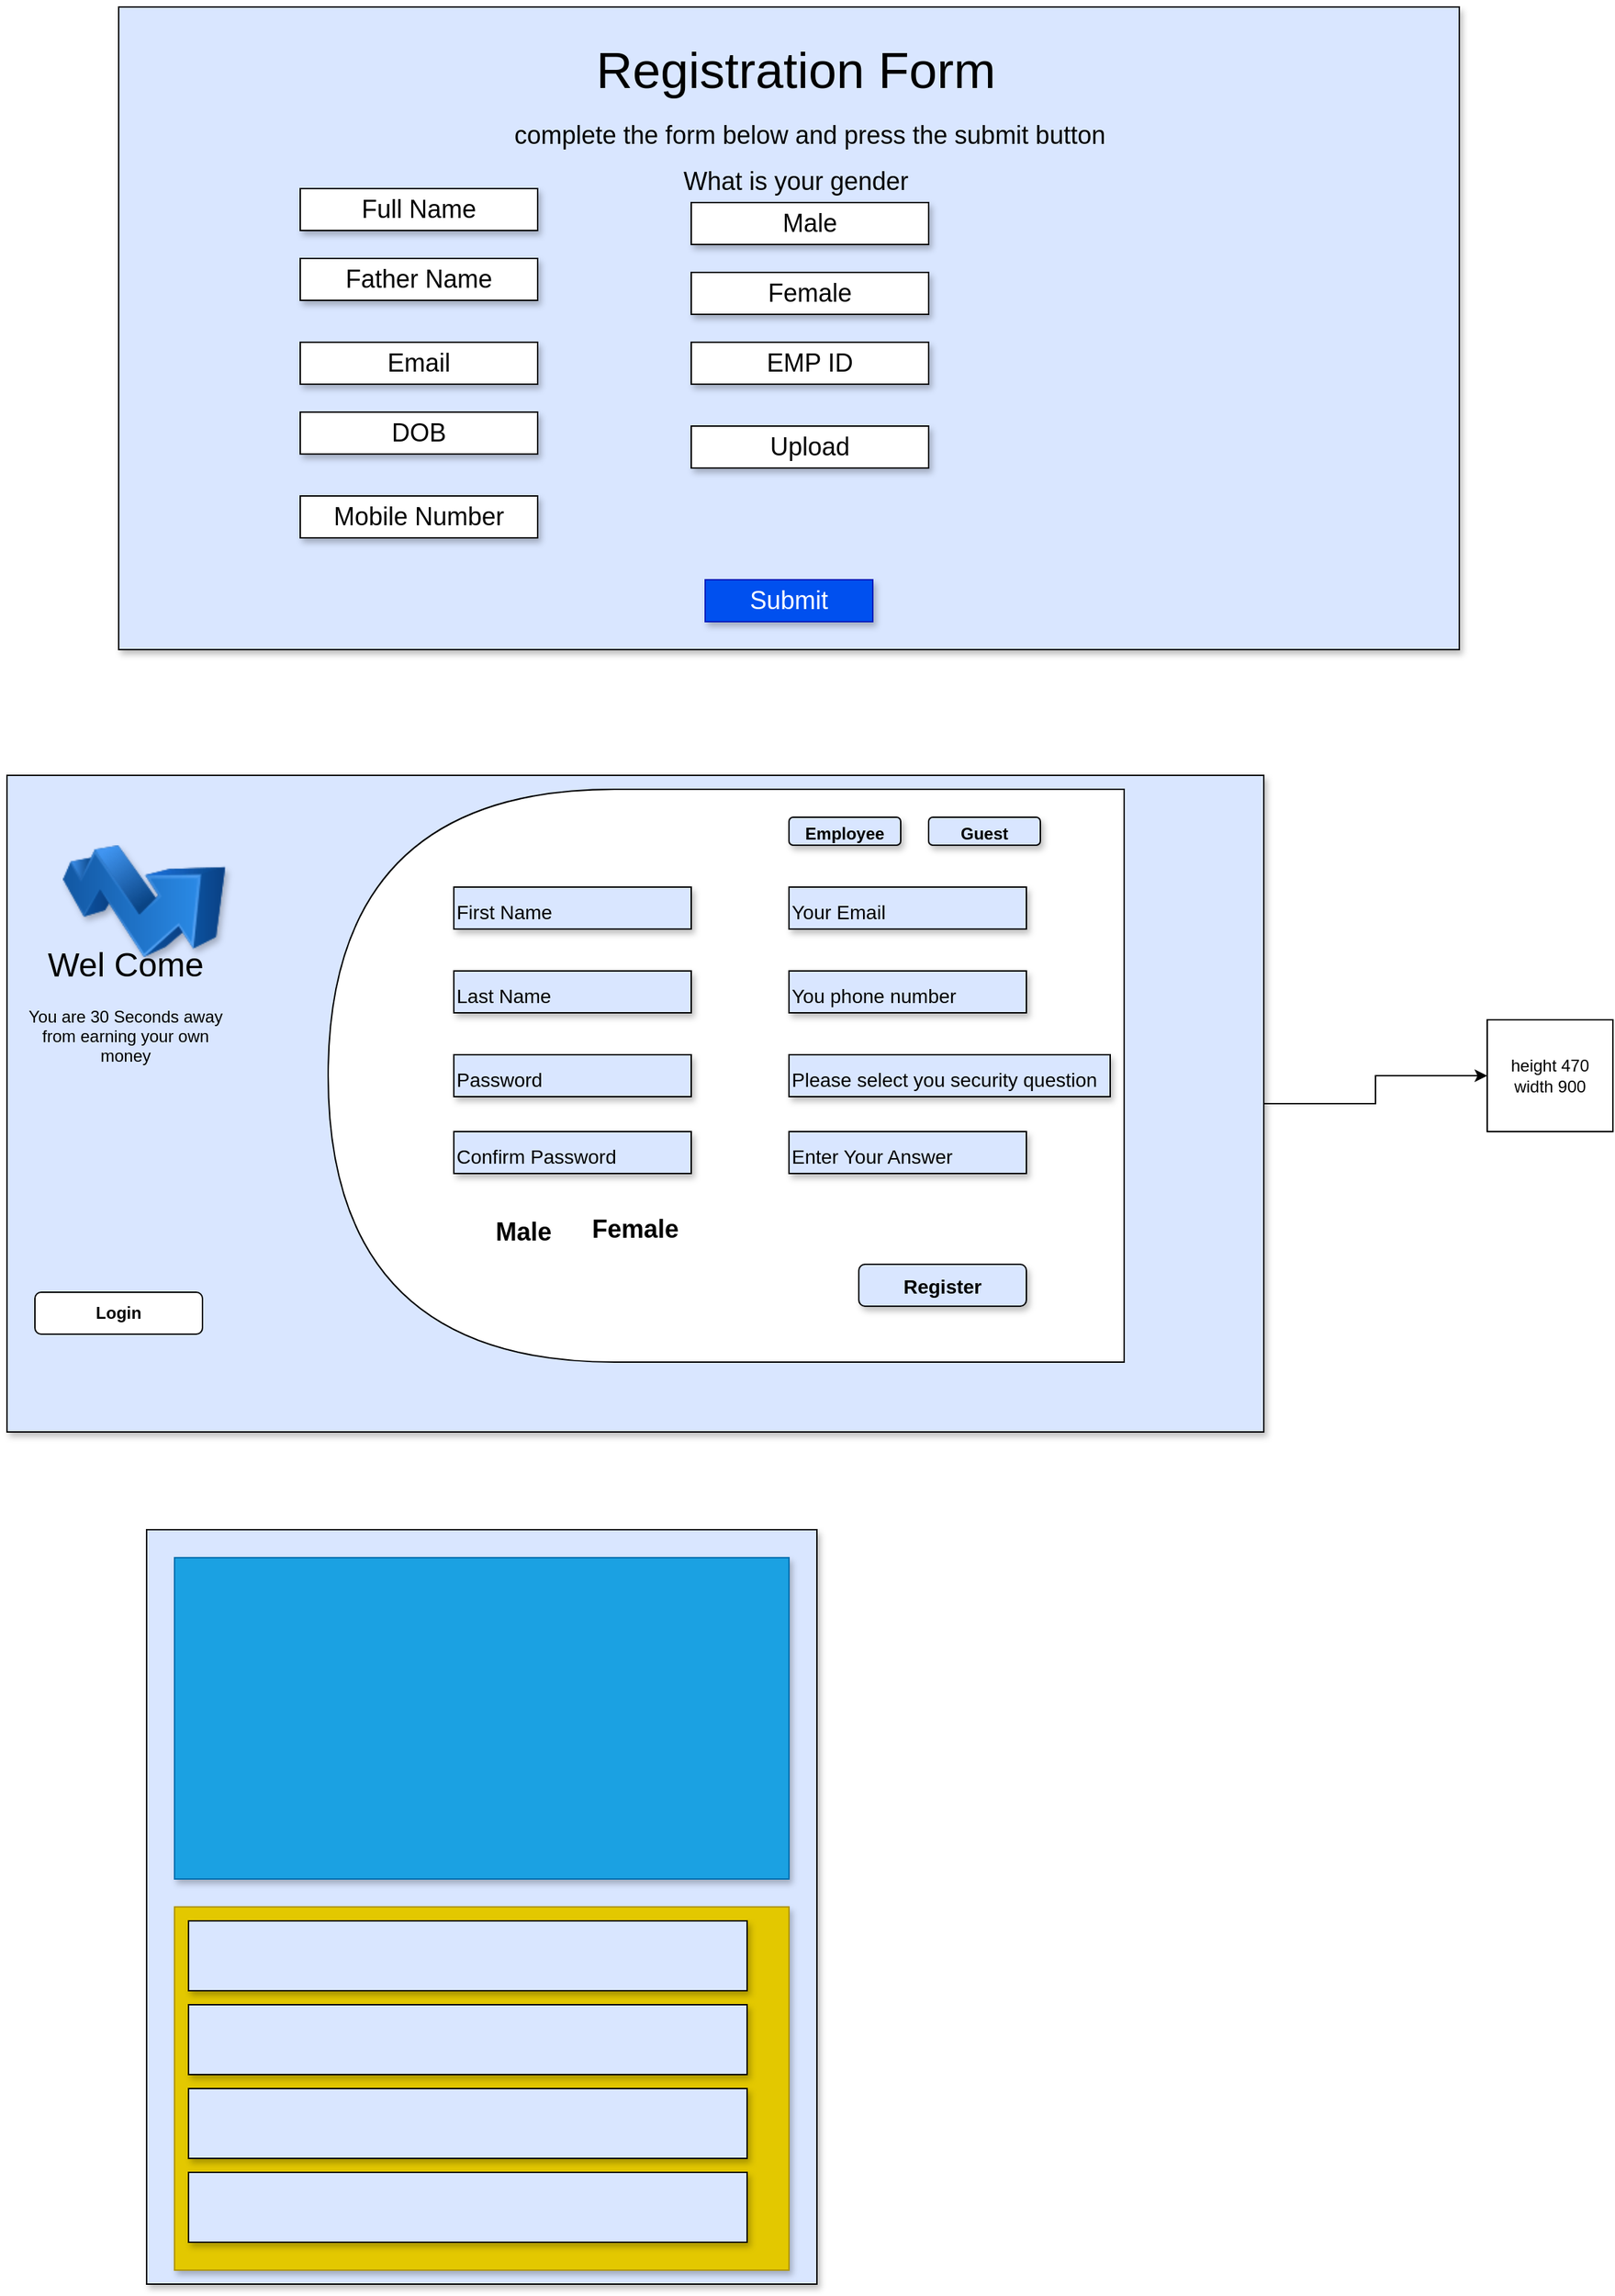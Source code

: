 <mxfile version="20.2.3" type="github">
  <diagram id="tqWKiF_mVkQg2hHP5tWX" name="Page-1">
    <mxGraphModel dx="1483" dy="2970" grid="1" gridSize="10" guides="1" tooltips="1" connect="1" arrows="1" fold="1" page="1" pageScale="1" pageWidth="850" pageHeight="1100" math="0" shadow="0">
      <root>
        <mxCell id="0" />
        <mxCell id="1" parent="0" />
        <mxCell id="WT8WQhDRmalhLqfulZDc-3" value="" style="edgeStyle=orthogonalEdgeStyle;rounded=0;orthogonalLoop=1;jettySize=auto;html=1;" parent="1" source="WT8WQhDRmalhLqfulZDc-1" target="WT8WQhDRmalhLqfulZDc-2" edge="1">
          <mxGeometry relative="1" as="geometry" />
        </mxCell>
        <mxCell id="WT8WQhDRmalhLqfulZDc-1" value="" style="rounded=0;whiteSpace=wrap;html=1;fillColor=#D9E6FF;shadow=1;" parent="1" vertex="1">
          <mxGeometry x="70" y="-1640" width="900" height="470" as="geometry" />
        </mxCell>
        <mxCell id="WT8WQhDRmalhLqfulZDc-2" value="height 470&lt;br&gt;width 900" style="rounded=0;whiteSpace=wrap;html=1;" parent="1" vertex="1">
          <mxGeometry x="1130" y="-1465" width="90" height="80" as="geometry" />
        </mxCell>
        <mxCell id="WT8WQhDRmalhLqfulZDc-5" value="&lt;b&gt;Login&lt;/b&gt;" style="rounded=1;whiteSpace=wrap;html=1;" parent="1" vertex="1">
          <mxGeometry x="90" y="-1270" width="120" height="30" as="geometry" />
        </mxCell>
        <mxCell id="WT8WQhDRmalhLqfulZDc-7" value="" style="shape=delay;whiteSpace=wrap;html=1;rotation=-180;" parent="1" vertex="1">
          <mxGeometry x="300" y="-1630" width="570" height="410" as="geometry" />
        </mxCell>
        <mxCell id="WT8WQhDRmalhLqfulZDc-8" value="&lt;font style=&quot;font-size: 24px;&quot;&gt;Wel Come&lt;br&gt;&lt;/font&gt;&lt;br&gt;You are 30 Seconds away from earning your own money" style="text;html=1;strokeColor=none;fillColor=none;align=center;verticalAlign=middle;whiteSpace=wrap;rounded=0;" parent="1" vertex="1">
          <mxGeometry x="80" y="-1550" width="150" height="150" as="geometry" />
        </mxCell>
        <mxCell id="WT8WQhDRmalhLqfulZDc-9" value="&lt;font style=&quot;font-size: 14px;&quot;&gt;First Name&lt;/font&gt;" style="rounded=0;whiteSpace=wrap;html=1;shadow=1;fontSize=24;fillColor=#D9E6FF;align=left;" parent="1" vertex="1">
          <mxGeometry x="390" y="-1560" width="170" height="30" as="geometry" />
        </mxCell>
        <mxCell id="WT8WQhDRmalhLqfulZDc-10" value="&lt;font style=&quot;font-size: 14px;&quot;&gt;Last Name&lt;/font&gt;" style="rounded=0;whiteSpace=wrap;html=1;shadow=1;fontSize=24;fillColor=#D9E6FF;align=left;" parent="1" vertex="1">
          <mxGeometry x="390" y="-1500" width="170" height="30" as="geometry" />
        </mxCell>
        <mxCell id="WT8WQhDRmalhLqfulZDc-11" value="&lt;font style=&quot;font-size: 14px;&quot;&gt;Your Email&lt;/font&gt;" style="rounded=0;whiteSpace=wrap;html=1;shadow=1;fontSize=24;fillColor=#D9E6FF;align=left;" parent="1" vertex="1">
          <mxGeometry x="630" y="-1560" width="170" height="30" as="geometry" />
        </mxCell>
        <mxCell id="WT8WQhDRmalhLqfulZDc-12" value="&lt;font style=&quot;font-size: 14px;&quot;&gt;You phone number&lt;/font&gt;" style="rounded=0;whiteSpace=wrap;html=1;shadow=1;fontSize=24;fillColor=#D9E6FF;align=left;" parent="1" vertex="1">
          <mxGeometry x="630" y="-1500" width="170" height="30" as="geometry" />
        </mxCell>
        <mxCell id="WT8WQhDRmalhLqfulZDc-13" value="&lt;font style=&quot;font-size: 14px;&quot;&gt;Password&lt;/font&gt;" style="rounded=0;whiteSpace=wrap;html=1;shadow=1;fontSize=24;fillColor=#D9E6FF;align=left;" parent="1" vertex="1">
          <mxGeometry x="390" y="-1440" width="170" height="30" as="geometry" />
        </mxCell>
        <mxCell id="WT8WQhDRmalhLqfulZDc-14" value="&lt;font style=&quot;font-size: 14px;&quot;&gt;Please select you security question&lt;/font&gt;" style="rounded=0;whiteSpace=wrap;html=1;shadow=1;fontSize=24;fillColor=#D9E6FF;align=left;" parent="1" vertex="1">
          <mxGeometry x="630" y="-1440" width="230" height="30" as="geometry" />
        </mxCell>
        <mxCell id="WT8WQhDRmalhLqfulZDc-15" value="&lt;font style=&quot;font-size: 14px;&quot;&gt;Confirm Password&lt;/font&gt;" style="rounded=0;whiteSpace=wrap;html=1;shadow=1;fontSize=24;fillColor=#D9E6FF;align=left;" parent="1" vertex="1">
          <mxGeometry x="390" y="-1385" width="170" height="30" as="geometry" />
        </mxCell>
        <mxCell id="WT8WQhDRmalhLqfulZDc-16" value="&lt;font style=&quot;font-size: 14px;&quot;&gt;Enter Your Answer&lt;/font&gt;" style="rounded=0;whiteSpace=wrap;html=1;shadow=1;fontSize=24;fillColor=#D9E6FF;align=left;" parent="1" vertex="1">
          <mxGeometry x="630" y="-1385" width="170" height="30" as="geometry" />
        </mxCell>
        <mxCell id="WT8WQhDRmalhLqfulZDc-17" value="&lt;font style=&quot;font-size: 18px;&quot;&gt;&lt;b&gt;Male&lt;/b&gt;&lt;/font&gt;" style="text;html=1;strokeColor=none;fillColor=none;align=center;verticalAlign=middle;whiteSpace=wrap;rounded=0;shadow=1;fontSize=24;" parent="1" vertex="1">
          <mxGeometry x="410" y="-1330" width="60" height="30" as="geometry" />
        </mxCell>
        <mxCell id="WT8WQhDRmalhLqfulZDc-18" value="&lt;b&gt;Female&lt;/b&gt;" style="text;html=1;strokeColor=none;fillColor=none;align=center;verticalAlign=middle;whiteSpace=wrap;rounded=0;shadow=1;fontSize=18;" parent="1" vertex="1">
          <mxGeometry x="490" y="-1330" width="60" height="30" as="geometry" />
        </mxCell>
        <mxCell id="WT8WQhDRmalhLqfulZDc-19" value="&lt;b&gt;&lt;font style=&quot;font-size: 14px;&quot;&gt;Register&lt;/font&gt;&lt;/b&gt;" style="rounded=1;whiteSpace=wrap;html=1;shadow=1;fontSize=18;fillColor=#D9E6FF;" parent="1" vertex="1">
          <mxGeometry x="680" y="-1290" width="120" height="30" as="geometry" />
        </mxCell>
        <mxCell id="WT8WQhDRmalhLqfulZDc-20" value="" style="image;html=1;image=img/lib/clip_art/finance/Stock_Up_128x128.png;shadow=1;fontSize=18;fillColor=#D9E6FF;" parent="1" vertex="1">
          <mxGeometry x="110" y="-1590" width="117" height="80" as="geometry" />
        </mxCell>
        <mxCell id="WT8WQhDRmalhLqfulZDc-22" value="&lt;font style=&quot;font-size: 12px;&quot;&gt;&lt;b style=&quot;&quot;&gt;Employee&lt;/b&gt;&lt;/font&gt;" style="rounded=1;whiteSpace=wrap;html=1;shadow=1;fontSize=18;fillColor=#D9E6FF;align=center;" parent="1" vertex="1">
          <mxGeometry x="630" y="-1610" width="80" height="20" as="geometry" />
        </mxCell>
        <mxCell id="WT8WQhDRmalhLqfulZDc-24" value="&lt;font style=&quot;font-size: 12px;&quot;&gt;&lt;b style=&quot;&quot;&gt;Guest&lt;/b&gt;&lt;/font&gt;" style="rounded=1;whiteSpace=wrap;html=1;shadow=1;fontSize=18;fillColor=#D9E6FF;align=center;" parent="1" vertex="1">
          <mxGeometry x="730" y="-1610" width="80" height="20" as="geometry" />
        </mxCell>
        <mxCell id="DrbF5xAi_hMmKWuLy3JI-3" value="" style="rounded=0;whiteSpace=wrap;html=1;shadow=1;fontSize=12;fillColor=#D9E6FF;" vertex="1" parent="1">
          <mxGeometry x="150" y="-2190" width="960" height="460" as="geometry" />
        </mxCell>
        <mxCell id="DrbF5xAi_hMmKWuLy3JI-7" value="Registration Form" style="text;html=1;strokeColor=none;fillColor=none;align=center;verticalAlign=middle;whiteSpace=wrap;rounded=0;shadow=1;fontSize=36;" vertex="1" parent="1">
          <mxGeometry x="450" y="-2170" width="370" height="50" as="geometry" />
        </mxCell>
        <mxCell id="DrbF5xAi_hMmKWuLy3JI-8" value="&lt;font style=&quot;font-size: 18px;&quot;&gt;complete the form below and press the submit button&lt;/font&gt;" style="text;html=1;strokeColor=none;fillColor=none;align=center;verticalAlign=middle;whiteSpace=wrap;rounded=0;shadow=1;fontSize=36;" vertex="1" parent="1">
          <mxGeometry x="350" y="-2120" width="590" height="30" as="geometry" />
        </mxCell>
        <mxCell id="DrbF5xAi_hMmKWuLy3JI-9" style="edgeStyle=orthogonalEdgeStyle;rounded=0;orthogonalLoop=1;jettySize=auto;html=1;exitX=0.5;exitY=1;exitDx=0;exitDy=0;fontSize=18;" edge="1" parent="1" source="DrbF5xAi_hMmKWuLy3JI-8" target="DrbF5xAi_hMmKWuLy3JI-8">
          <mxGeometry relative="1" as="geometry" />
        </mxCell>
        <mxCell id="DrbF5xAi_hMmKWuLy3JI-10" value="Full Name" style="rounded=0;whiteSpace=wrap;html=1;shadow=1;fontSize=18;" vertex="1" parent="1">
          <mxGeometry x="280" y="-2060" width="170" height="30" as="geometry" />
        </mxCell>
        <mxCell id="DrbF5xAi_hMmKWuLy3JI-11" value="Father Name" style="rounded=0;whiteSpace=wrap;html=1;shadow=1;fontSize=18;" vertex="1" parent="1">
          <mxGeometry x="280" y="-2010" width="170" height="30" as="geometry" />
        </mxCell>
        <mxCell id="DrbF5xAi_hMmKWuLy3JI-12" value="Email" style="rounded=0;whiteSpace=wrap;html=1;shadow=1;fontSize=18;" vertex="1" parent="1">
          <mxGeometry x="280" y="-1950" width="170" height="30" as="geometry" />
        </mxCell>
        <mxCell id="DrbF5xAi_hMmKWuLy3JI-13" value="DOB" style="rounded=0;whiteSpace=wrap;html=1;shadow=1;fontSize=18;" vertex="1" parent="1">
          <mxGeometry x="280" y="-1900" width="170" height="30" as="geometry" />
        </mxCell>
        <mxCell id="DrbF5xAi_hMmKWuLy3JI-14" value="Male" style="rounded=0;whiteSpace=wrap;html=1;shadow=1;fontSize=18;" vertex="1" parent="1">
          <mxGeometry x="560" y="-2050" width="170" height="30" as="geometry" />
        </mxCell>
        <mxCell id="DrbF5xAi_hMmKWuLy3JI-15" value="Female" style="rounded=0;whiteSpace=wrap;html=1;shadow=1;fontSize=18;" vertex="1" parent="1">
          <mxGeometry x="560" y="-2000" width="170" height="30" as="geometry" />
        </mxCell>
        <mxCell id="DrbF5xAi_hMmKWuLy3JI-16" value="EMP ID" style="rounded=0;whiteSpace=wrap;html=1;shadow=1;fontSize=18;" vertex="1" parent="1">
          <mxGeometry x="560" y="-1950" width="170" height="30" as="geometry" />
        </mxCell>
        <mxCell id="DrbF5xAi_hMmKWuLy3JI-17" value="Mobile Number" style="rounded=0;whiteSpace=wrap;html=1;shadow=1;fontSize=18;" vertex="1" parent="1">
          <mxGeometry x="280" y="-1840" width="170" height="30" as="geometry" />
        </mxCell>
        <mxCell id="DrbF5xAi_hMmKWuLy3JI-18" value="Upload" style="rounded=0;whiteSpace=wrap;html=1;shadow=1;fontSize=18;" vertex="1" parent="1">
          <mxGeometry x="560" y="-1890" width="170" height="30" as="geometry" />
        </mxCell>
        <mxCell id="DrbF5xAi_hMmKWuLy3JI-19" value="Submit" style="rounded=0;whiteSpace=wrap;html=1;shadow=1;fontSize=18;fillColor=#0050ef;strokeColor=#001DBC;fontColor=#ffffff;" vertex="1" parent="1">
          <mxGeometry x="570" y="-1780" width="120" height="30" as="geometry" />
        </mxCell>
        <mxCell id="DrbF5xAi_hMmKWuLy3JI-20" value="What is your gender" style="text;html=1;strokeColor=none;fillColor=none;align=center;verticalAlign=middle;whiteSpace=wrap;rounded=0;shadow=1;fontSize=18;" vertex="1" parent="1">
          <mxGeometry x="510" y="-2080" width="250" height="30" as="geometry" />
        </mxCell>
        <mxCell id="DrbF5xAi_hMmKWuLy3JI-21" value="" style="rounded=0;whiteSpace=wrap;html=1;shadow=1;fontSize=18;fillColor=#D9E6FF;" vertex="1" parent="1">
          <mxGeometry x="170" y="-1100" width="480" height="540" as="geometry" />
        </mxCell>
        <mxCell id="DrbF5xAi_hMmKWuLy3JI-22" value="" style="rounded=0;whiteSpace=wrap;html=1;shadow=1;fontSize=18;fillColor=#1ba1e2;fontColor=#ffffff;strokeColor=#006EAF;" vertex="1" parent="1">
          <mxGeometry x="190" y="-1080" width="440" height="230" as="geometry" />
        </mxCell>
        <mxCell id="DrbF5xAi_hMmKWuLy3JI-23" value="" style="rounded=0;whiteSpace=wrap;html=1;shadow=1;fontSize=18;fillColor=#e3c800;fontColor=#000000;strokeColor=#B09500;" vertex="1" parent="1">
          <mxGeometry x="190" y="-830" width="440" height="260" as="geometry" />
        </mxCell>
        <mxCell id="DrbF5xAi_hMmKWuLy3JI-24" value="" style="rounded=0;whiteSpace=wrap;html=1;shadow=1;fontSize=18;fillColor=#D9E6FF;" vertex="1" parent="1">
          <mxGeometry x="200" y="-820" width="400" height="50" as="geometry" />
        </mxCell>
        <mxCell id="DrbF5xAi_hMmKWuLy3JI-25" value="" style="rounded=0;whiteSpace=wrap;html=1;shadow=1;fontSize=18;fillColor=#D9E6FF;" vertex="1" parent="1">
          <mxGeometry x="200" y="-760" width="400" height="50" as="geometry" />
        </mxCell>
        <mxCell id="DrbF5xAi_hMmKWuLy3JI-26" value="" style="rounded=0;whiteSpace=wrap;html=1;shadow=1;fontSize=18;fillColor=#D9E6FF;" vertex="1" parent="1">
          <mxGeometry x="200" y="-700" width="400" height="50" as="geometry" />
        </mxCell>
        <mxCell id="DrbF5xAi_hMmKWuLy3JI-27" value="" style="rounded=0;whiteSpace=wrap;html=1;shadow=1;fontSize=18;fillColor=#D9E6FF;" vertex="1" parent="1">
          <mxGeometry x="200" y="-640" width="400" height="50" as="geometry" />
        </mxCell>
      </root>
    </mxGraphModel>
  </diagram>
</mxfile>
